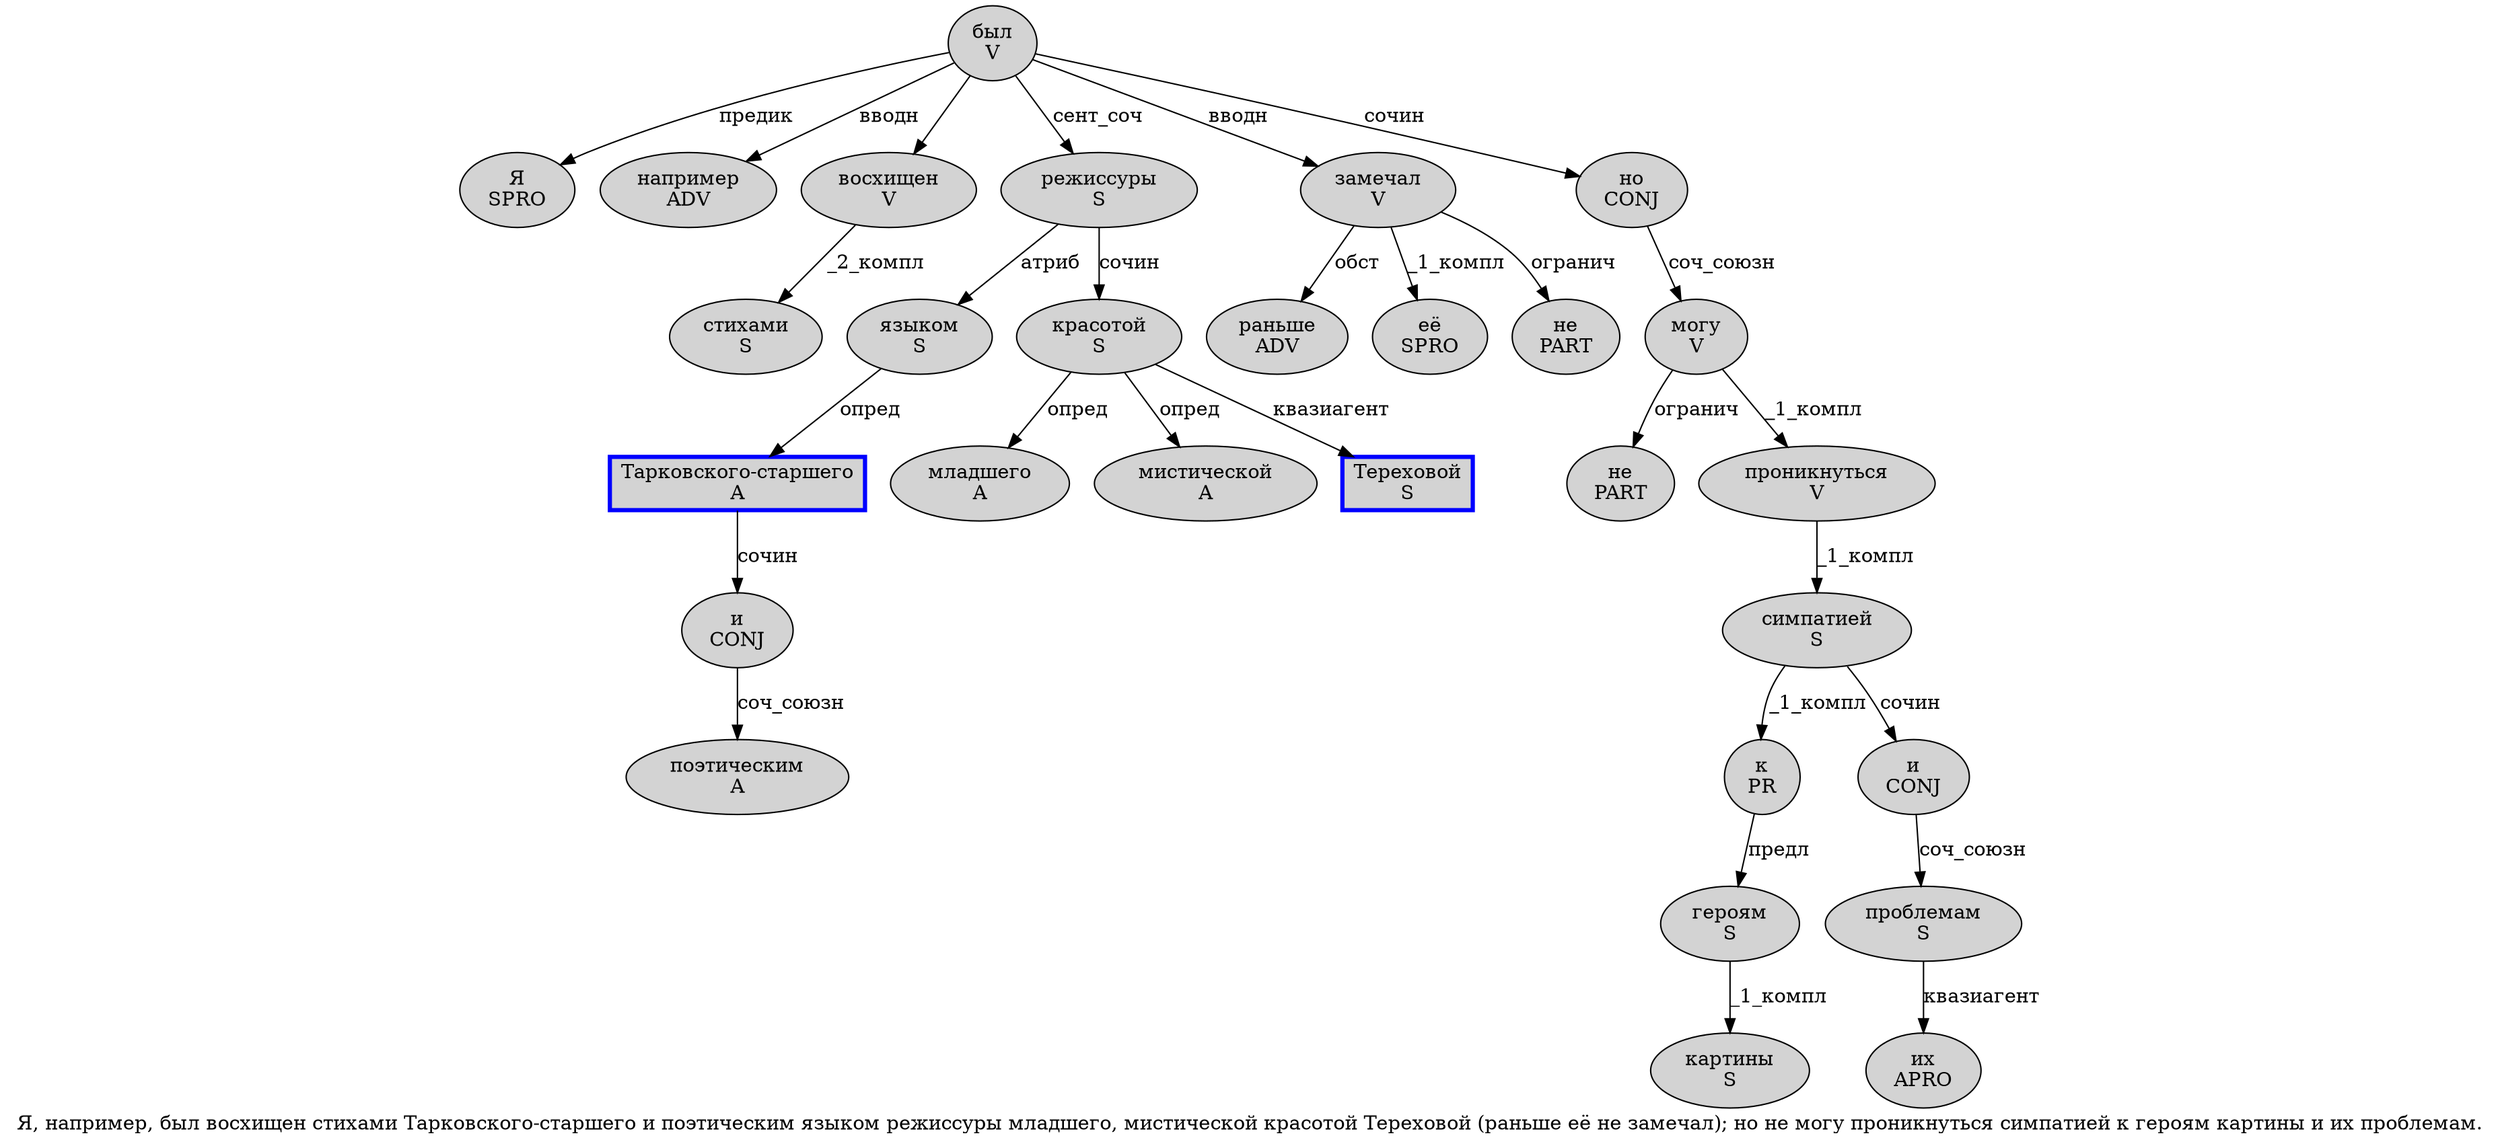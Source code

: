 digraph SENTENCE_2050 {
	graph [label="Я, например, был восхищен стихами Тарковского-старшего и поэтическим языком режиссуры младшего, мистической красотой Тереховой (раньше её не замечал); но не могу проникнуться симпатией к героям картины и их проблемам."]
	node [style=filled]
		0 [label="Я
SPRO" color="" fillcolor=lightgray penwidth=1 shape=ellipse]
		2 [label="например
ADV" color="" fillcolor=lightgray penwidth=1 shape=ellipse]
		4 [label="был
V" color="" fillcolor=lightgray penwidth=1 shape=ellipse]
		5 [label="восхищен
V" color="" fillcolor=lightgray penwidth=1 shape=ellipse]
		6 [label="стихами
S" color="" fillcolor=lightgray penwidth=1 shape=ellipse]
		7 [label="Тарковского-старшего
A" color=blue fillcolor=lightgray penwidth=3 shape=box]
		8 [label="и
CONJ" color="" fillcolor=lightgray penwidth=1 shape=ellipse]
		9 [label="поэтическим
A" color="" fillcolor=lightgray penwidth=1 shape=ellipse]
		10 [label="языком
S" color="" fillcolor=lightgray penwidth=1 shape=ellipse]
		11 [label="режиссуры
S" color="" fillcolor=lightgray penwidth=1 shape=ellipse]
		12 [label="младшего
A" color="" fillcolor=lightgray penwidth=1 shape=ellipse]
		14 [label="мистической
A" color="" fillcolor=lightgray penwidth=1 shape=ellipse]
		15 [label="красотой
S" color="" fillcolor=lightgray penwidth=1 shape=ellipse]
		16 [label="Тереховой
S" color=blue fillcolor=lightgray penwidth=3 shape=box]
		18 [label="раньше
ADV" color="" fillcolor=lightgray penwidth=1 shape=ellipse]
		19 [label="её
SPRO" color="" fillcolor=lightgray penwidth=1 shape=ellipse]
		20 [label="не
PART" color="" fillcolor=lightgray penwidth=1 shape=ellipse]
		21 [label="замечал
V" color="" fillcolor=lightgray penwidth=1 shape=ellipse]
		24 [label="но
CONJ" color="" fillcolor=lightgray penwidth=1 shape=ellipse]
		25 [label="не
PART" color="" fillcolor=lightgray penwidth=1 shape=ellipse]
		26 [label="могу
V" color="" fillcolor=lightgray penwidth=1 shape=ellipse]
		27 [label="проникнуться
V" color="" fillcolor=lightgray penwidth=1 shape=ellipse]
		28 [label="симпатией
S" color="" fillcolor=lightgray penwidth=1 shape=ellipse]
		29 [label="к
PR" color="" fillcolor=lightgray penwidth=1 shape=ellipse]
		30 [label="героям
S" color="" fillcolor=lightgray penwidth=1 shape=ellipse]
		31 [label="картины
S" color="" fillcolor=lightgray penwidth=1 shape=ellipse]
		32 [label="и
CONJ" color="" fillcolor=lightgray penwidth=1 shape=ellipse]
		33 [label="их
APRO" color="" fillcolor=lightgray penwidth=1 shape=ellipse]
		34 [label="проблемам
S" color="" fillcolor=lightgray penwidth=1 shape=ellipse]
			24 -> 26 [label="соч_союзн"]
			32 -> 34 [label="соч_союзн"]
			28 -> 29 [label="_1_компл"]
			28 -> 32 [label="сочин"]
			30 -> 31 [label="_1_компл"]
			10 -> 7 [label="опред"]
			8 -> 9 [label="соч_союзн"]
			5 -> 6 [label="_2_компл"]
			26 -> 25 [label="огранич"]
			26 -> 27 [label="_1_компл"]
			4 -> 0 [label="предик"]
			4 -> 2 [label="вводн"]
			4 -> 5
			4 -> 11 [label="сент_соч"]
			4 -> 21 [label="вводн"]
			4 -> 24 [label="сочин"]
			15 -> 12 [label="опред"]
			15 -> 14 [label="опред"]
			15 -> 16 [label="квазиагент"]
			34 -> 33 [label="квазиагент"]
			21 -> 18 [label="обст"]
			21 -> 19 [label="_1_компл"]
			21 -> 20 [label="огранич"]
			29 -> 30 [label="предл"]
			7 -> 8 [label="сочин"]
			11 -> 10 [label="атриб"]
			11 -> 15 [label="сочин"]
			27 -> 28 [label="_1_компл"]
}